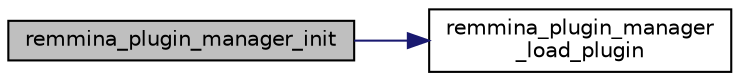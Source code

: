 digraph "remmina_plugin_manager_init"
{
  edge [fontname="Helvetica",fontsize="10",labelfontname="Helvetica",labelfontsize="10"];
  node [fontname="Helvetica",fontsize="10",shape=record];
  rankdir="LR";
  Node728 [label="remmina_plugin_manager_init",height=0.2,width=0.4,color="black", fillcolor="grey75", style="filled", fontcolor="black"];
  Node728 -> Node729 [color="midnightblue",fontsize="10",style="solid",fontname="Helvetica"];
  Node729 [label="remmina_plugin_manager\l_load_plugin",height=0.2,width=0.4,color="black", fillcolor="white", style="filled",URL="$remmina__plugin__manager_8c.html#adfd705f51933350af0f8760d23e85c6e"];
}
